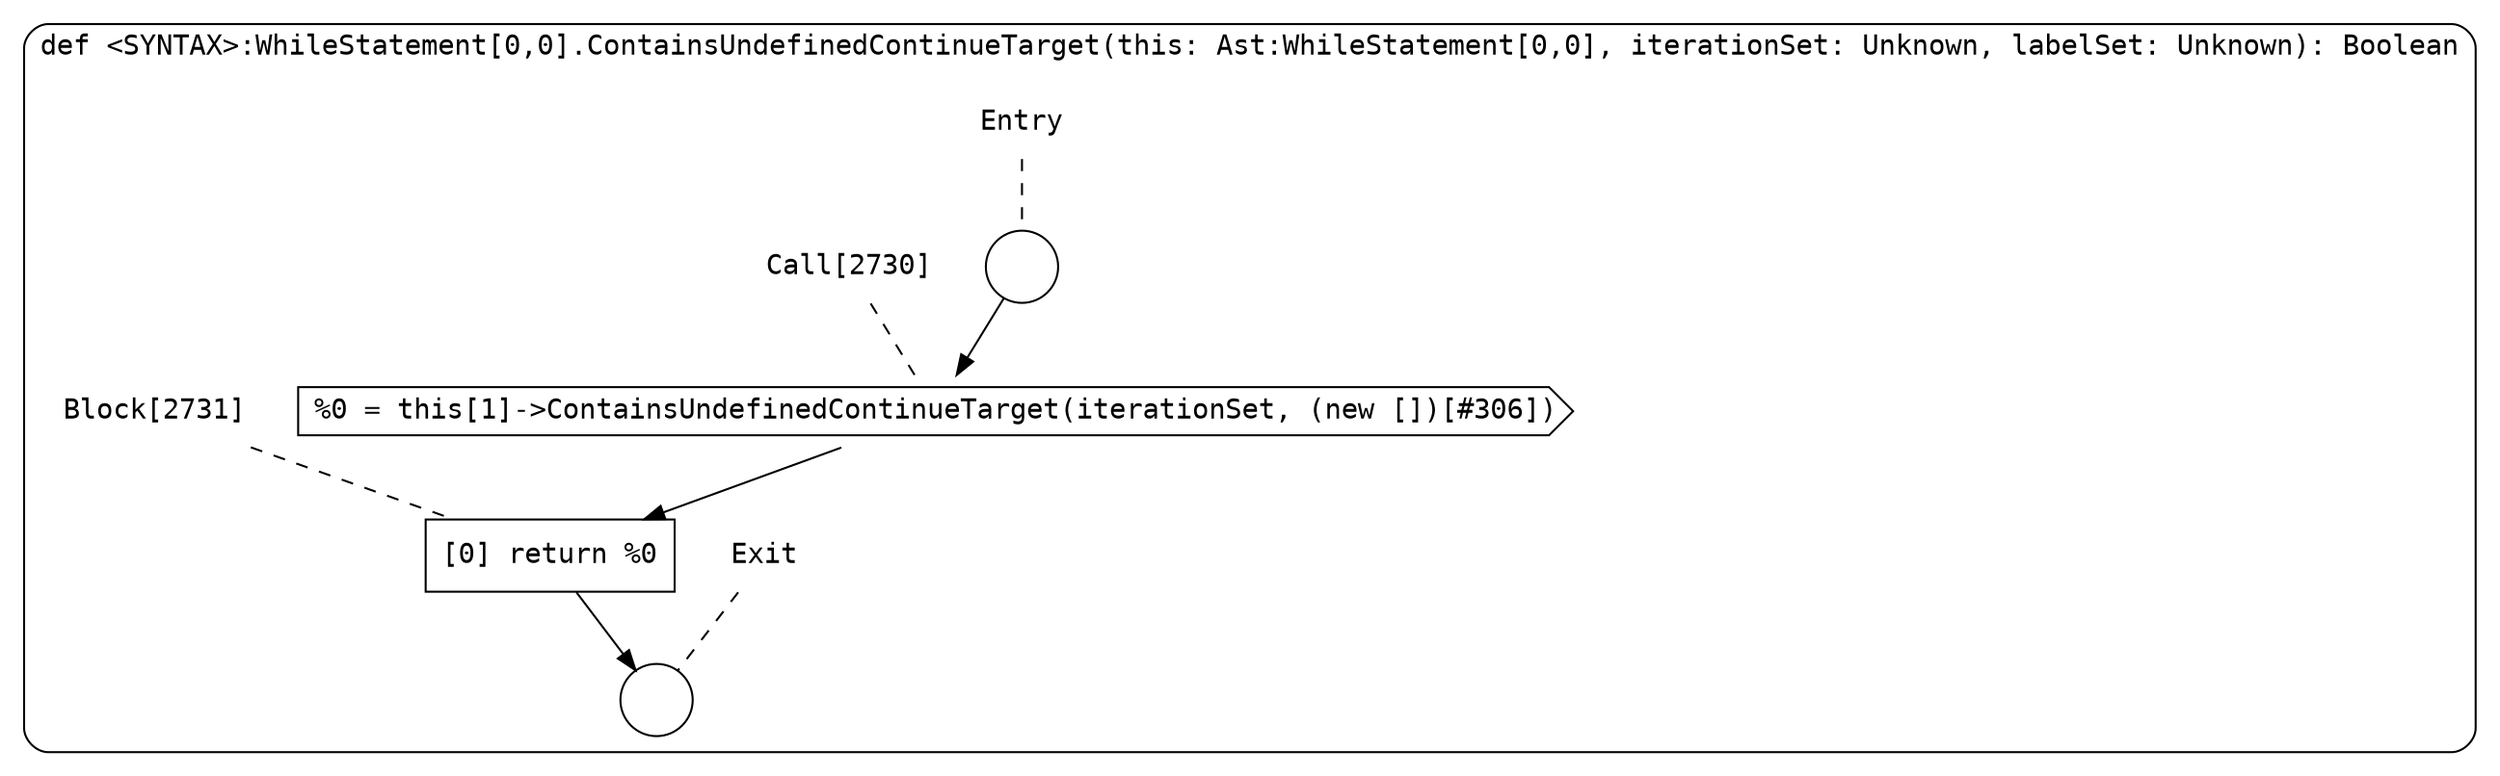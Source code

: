 digraph {
  graph [fontname = "Consolas"]
  node [fontname = "Consolas"]
  edge [fontname = "Consolas"]
  subgraph cluster619 {
    label = "def <SYNTAX>:WhileStatement[0,0].ContainsUndefinedContinueTarget(this: Ast:WhileStatement[0,0], iterationSet: Unknown, labelSet: Unknown): Boolean"
    style = rounded
    cluster619_entry_name [shape=none, label=<<font color="black">Entry</font>>]
    cluster619_entry_name -> cluster619_entry [arrowhead=none, color="black", style=dashed]
    cluster619_entry [shape=circle label=" " color="black" fillcolor="white" style=filled]
    cluster619_entry -> node2730 [color="black"]
    cluster619_exit_name [shape=none, label=<<font color="black">Exit</font>>]
    cluster619_exit_name -> cluster619_exit [arrowhead=none, color="black", style=dashed]
    cluster619_exit [shape=circle label=" " color="black" fillcolor="white" style=filled]
    node2730_name [shape=none, label=<<font color="black">Call[2730]</font>>]
    node2730_name -> node2730 [arrowhead=none, color="black", style=dashed]
    node2730 [shape=cds, label=<<font color="black">%0 = this[1]-&gt;ContainsUndefinedContinueTarget(iterationSet, (new [])[#306])</font>> color="black" fillcolor="white", style=filled]
    node2730 -> node2731 [color="black"]
    node2731_name [shape=none, label=<<font color="black">Block[2731]</font>>]
    node2731_name -> node2731 [arrowhead=none, color="black", style=dashed]
    node2731 [shape=box, label=<<font color="black">[0] return %0<BR ALIGN="LEFT"/></font>> color="black" fillcolor="white", style=filled]
    node2731 -> cluster619_exit [color="black"]
  }
}
